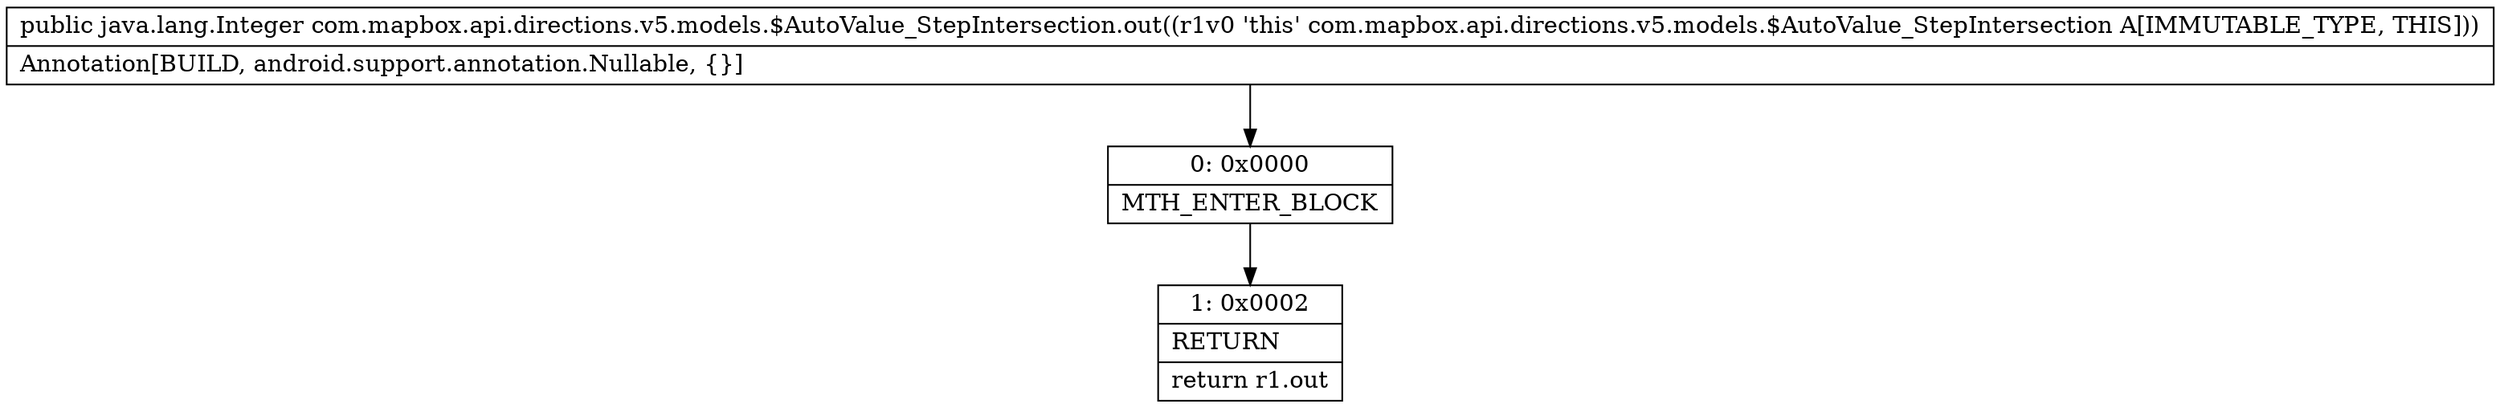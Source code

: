 digraph "CFG forcom.mapbox.api.directions.v5.models.$AutoValue_StepIntersection.out()Ljava\/lang\/Integer;" {
Node_0 [shape=record,label="{0\:\ 0x0000|MTH_ENTER_BLOCK\l}"];
Node_1 [shape=record,label="{1\:\ 0x0002|RETURN\l|return r1.out\l}"];
MethodNode[shape=record,label="{public java.lang.Integer com.mapbox.api.directions.v5.models.$AutoValue_StepIntersection.out((r1v0 'this' com.mapbox.api.directions.v5.models.$AutoValue_StepIntersection A[IMMUTABLE_TYPE, THIS]))  | Annotation[BUILD, android.support.annotation.Nullable, \{\}]\l}"];
MethodNode -> Node_0;
Node_0 -> Node_1;
}


